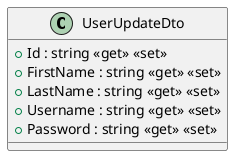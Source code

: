 @startuml
class UserUpdateDto {
    + Id : string <<get>> <<set>>
    + FirstName : string <<get>> <<set>>
    + LastName : string <<get>> <<set>>
    + Username : string <<get>> <<set>>
    + Password : string <<get>> <<set>>
}
@enduml
